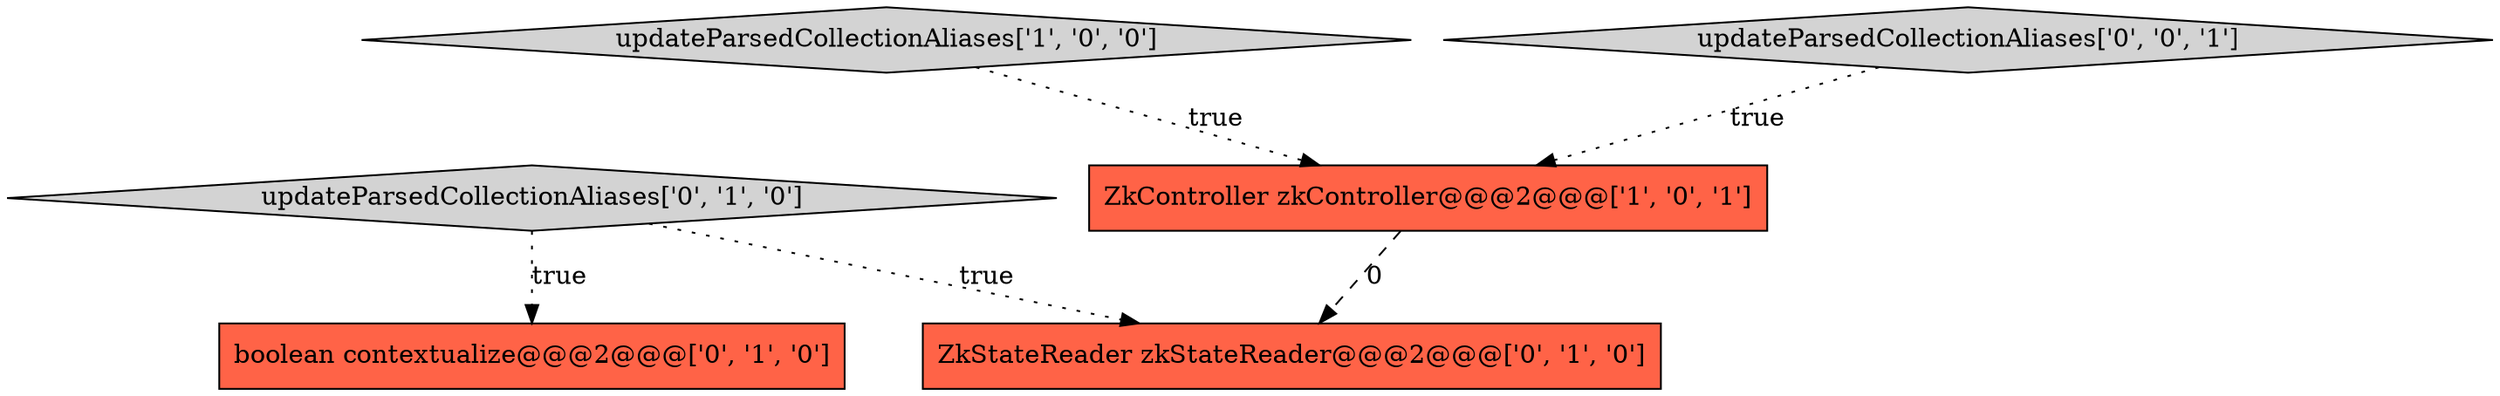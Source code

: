 digraph {
0 [style = filled, label = "ZkController zkController@@@2@@@['1', '0', '1']", fillcolor = tomato, shape = box image = "AAA0AAABBB1BBB"];
3 [style = filled, label = "ZkStateReader zkStateReader@@@2@@@['0', '1', '0']", fillcolor = tomato, shape = box image = "AAA1AAABBB2BBB"];
1 [style = filled, label = "updateParsedCollectionAliases['1', '0', '0']", fillcolor = lightgray, shape = diamond image = "AAA0AAABBB1BBB"];
4 [style = filled, label = "updateParsedCollectionAliases['0', '1', '0']", fillcolor = lightgray, shape = diamond image = "AAA0AAABBB2BBB"];
2 [style = filled, label = "boolean contextualize@@@2@@@['0', '1', '0']", fillcolor = tomato, shape = box image = "AAA0AAABBB2BBB"];
5 [style = filled, label = "updateParsedCollectionAliases['0', '0', '1']", fillcolor = lightgray, shape = diamond image = "AAA0AAABBB3BBB"];
5->0 [style = dotted, label="true"];
0->3 [style = dashed, label="0"];
4->3 [style = dotted, label="true"];
1->0 [style = dotted, label="true"];
4->2 [style = dotted, label="true"];
}
